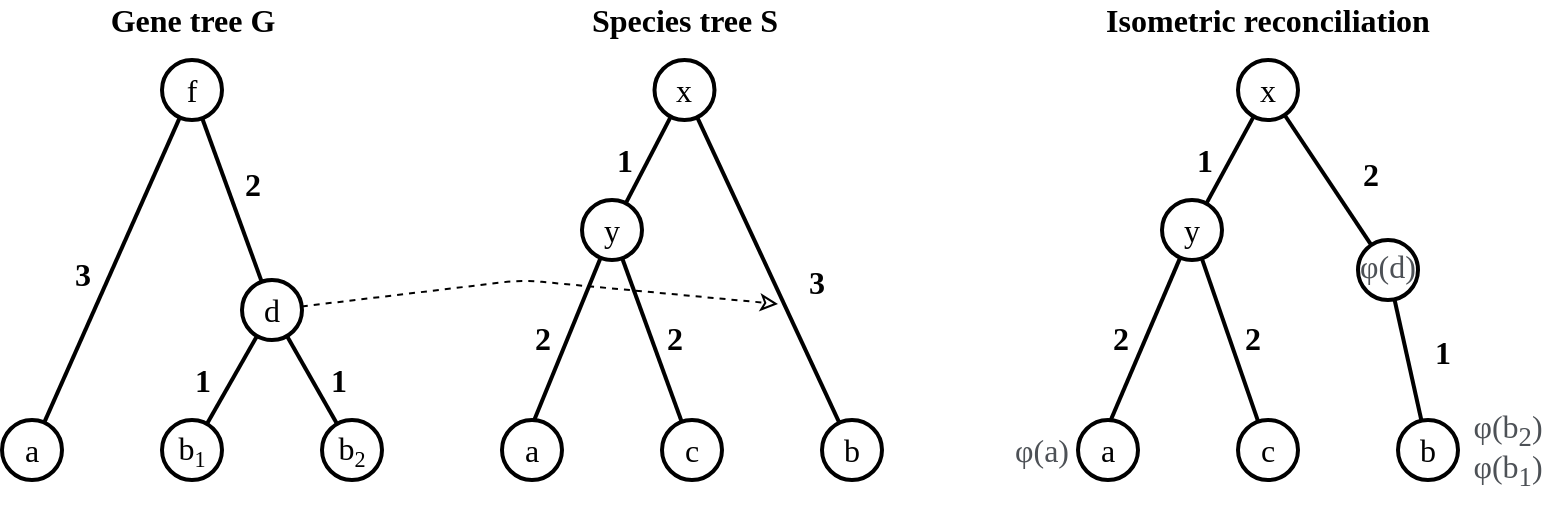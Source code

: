 <mxfile version="13.0.5" type="device"><diagram id="PamCH7fTlw8cQZK-9Y4O" name="Page-1"><mxGraphModel dx="868" dy="401" grid="1" gridSize="10" guides="1" tooltips="1" connect="1" arrows="1" fold="1" page="1" pageScale="1" pageWidth="1169" pageHeight="827" math="0" shadow="0"><root><mxCell id="0"/><mxCell id="1" parent="0"/><mxCell id="pZXTDJuxDjyP7QAB3gru-41" value="1" style="endArrow=none;html=1;strokeWidth=2;fontSize=16;fontFamily=Times New Roman;fontStyle=1" edge="1" parent="1" source="pZXTDJuxDjyP7QAB3gru-7" target="pZXTDJuxDjyP7QAB3gru-40"><mxGeometry x="0.246" y="-11" width="50" height="50" relative="1" as="geometry"><mxPoint x="460.617" y="169.345" as="sourcePoint"/><mxPoint x="440" y="230" as="targetPoint"/><mxPoint as="offset"/></mxGeometry></mxCell><mxCell id="pZXTDJuxDjyP7QAB3gru-39" value="3" style="endArrow=none;html=1;strokeWidth=2;fontSize=16;fontFamily=Times New Roman;fontStyle=1" edge="1" parent="1" source="b0q86MQhumMjU_RavdkW-11" target="b0q86MQhumMjU_RavdkW-1"><mxGeometry x="0.097" y="-13" width="50" height="50" relative="1" as="geometry"><mxPoint x="200" y="150" as="sourcePoint"/><mxPoint x="140" y="325.65" as="targetPoint"/><mxPoint as="offset"/></mxGeometry></mxCell><mxCell id="b0q86MQhumMjU_RavdkW-1" value="&lt;font&gt;a&lt;/font&gt;" style="ellipse;whiteSpace=wrap;html=1;aspect=fixed;strokeWidth=2;fontSize=16;fontFamily=Times New Roman;" parent="1" vertex="1"><mxGeometry x="130" y="320" width="30" height="30" as="geometry"/></mxCell><mxCell id="b0q86MQhumMjU_RavdkW-2" value="&lt;p class=&quot;MsoNormal&quot;&gt;&lt;span style=&quot;&quot;&gt;b&lt;span style=&quot;font-size: 13.333px&quot;&gt;&lt;sub&gt;1&lt;/sub&gt;&lt;/span&gt;&lt;/span&gt;&lt;/p&gt;" style="ellipse;whiteSpace=wrap;html=1;aspect=fixed;strokeWidth=2;fontSize=16;fontFamily=Times New Roman;" parent="1" vertex="1"><mxGeometry x="210" y="320" width="30" height="30" as="geometry"/></mxCell><mxCell id="b0q86MQhumMjU_RavdkW-3" value="&lt;p class=&quot;MsoNormal&quot;&gt;&lt;span style=&quot;&quot;&gt;b&lt;span style=&quot;font-size: 13.333px&quot;&gt;&lt;sub&gt;2&lt;/sub&gt;&lt;/span&gt;&lt;/span&gt;&lt;/p&gt;" style="ellipse;whiteSpace=wrap;html=1;aspect=fixed;strokeWidth=2;fontSize=16;fontFamily=Times New Roman;" parent="1" vertex="1"><mxGeometry x="290" y="320" width="30" height="30" as="geometry"/></mxCell><mxCell id="b0q86MQhumMjU_RavdkW-10" value="&lt;font style=&quot;font-size: 16px;&quot;&gt;d&lt;/font&gt;" style="ellipse;whiteSpace=wrap;html=1;aspect=fixed;strokeWidth=2;fontSize=16;fontFamily=Times New Roman;" parent="1" vertex="1"><mxGeometry x="250" y="250" width="30" height="30" as="geometry"/></mxCell><mxCell id="b0q86MQhumMjU_RavdkW-11" value="&lt;font style=&quot;font-size: 16px&quot;&gt;f&lt;/font&gt;" style="ellipse;whiteSpace=wrap;html=1;aspect=fixed;strokeWidth=2;fontSize=16;fontFamily=Times New Roman;" parent="1" vertex="1"><mxGeometry x="210" y="140" width="30" height="30" as="geometry"/></mxCell><mxCell id="b0q86MQhumMjU_RavdkW-13" value="1" style="endArrow=none;html=1;strokeWidth=2;fontSize=16;fontFamily=Times New Roman;fontStyle=1" parent="1" source="b0q86MQhumMjU_RavdkW-10" target="b0q86MQhumMjU_RavdkW-3" edge="1"><mxGeometry x="0.246" y="11" width="50" height="50" relative="1" as="geometry"><mxPoint x="190" y="400" as="sourcePoint"/><mxPoint x="240" y="350" as="targetPoint"/><mxPoint as="offset"/></mxGeometry></mxCell><mxCell id="b0q86MQhumMjU_RavdkW-14" value="" style="endArrow=none;html=1;strokeWidth=2;fontSize=16;fontFamily=Times New Roman;" parent="1" source="b0q86MQhumMjU_RavdkW-10" target="b0q86MQhumMjU_RavdkW-2" edge="1"><mxGeometry width="50" height="50" relative="1" as="geometry"><mxPoint x="261.708" y="248.416" as="sourcePoint"/><mxPoint x="288.292" y="301.584" as="targetPoint"/></mxGeometry></mxCell><mxCell id="pZXTDJuxDjyP7QAB3gru-18" value="&lt;font&gt;&lt;b&gt;1&lt;/b&gt;&lt;/font&gt;" style="edgeLabel;html=1;align=center;verticalAlign=middle;resizable=0;points=[];fontSize=16;fontFamily=Times New Roman;" vertex="1" connectable="0" parent="b0q86MQhumMjU_RavdkW-14"><mxGeometry x="-0.382" y="-3" relative="1" as="geometry"><mxPoint x="-17.01" y="9.57" as="offset"/></mxGeometry></mxCell><mxCell id="b0q86MQhumMjU_RavdkW-16" value="2" style="endArrow=none;html=1;strokeWidth=2;fontSize=16;fontStyle=1;fontFamily=Times New Roman;" parent="1" source="b0q86MQhumMjU_RavdkW-11" target="b0q86MQhumMjU_RavdkW-10" edge="1"><mxGeometry x="-0.098" y="12" width="50" height="50" relative="1" as="geometry"><mxPoint x="281.708" y="268.416" as="sourcePoint"/><mxPoint x="308.292" y="321.584" as="targetPoint"/><mxPoint as="offset"/></mxGeometry></mxCell><mxCell id="pZXTDJuxDjyP7QAB3gru-2" value="2" style="endArrow=none;html=1;strokeWidth=2;entryX=0.333;entryY=0.5;entryDx=0;entryDy=0;entryPerimeter=0;fontSize=16;fontFamily=Times New Roman;fontStyle=1" edge="1" parent="1" source="pZXTDJuxDjyP7QAB3gru-40" target="pZXTDJuxDjyP7QAB3gru-3"><mxGeometry x="-0.074" y="-12" width="50" height="50" relative="1" as="geometry"><mxPoint x="595" y="145" as="sourcePoint"/><mxPoint x="688.292" y="311.584" as="targetPoint"/><mxPoint as="offset"/></mxGeometry></mxCell><mxCell id="pZXTDJuxDjyP7QAB3gru-3" value="&lt;font style=&quot;font-size: 16px;&quot;&gt;a&lt;/font&gt;" style="ellipse;whiteSpace=wrap;html=1;aspect=fixed;strokeWidth=2;fontSize=16;fontFamily=Times New Roman;" vertex="1" parent="1"><mxGeometry x="380" y="320" width="30" height="30" as="geometry"/></mxCell><mxCell id="pZXTDJuxDjyP7QAB3gru-6" value="&lt;font style=&quot;font-size: 16px&quot;&gt;b&lt;/font&gt;" style="ellipse;whiteSpace=wrap;html=1;aspect=fixed;strokeWidth=2;fontSize=16;fontFamily=Times New Roman;" vertex="1" parent="1"><mxGeometry x="540" y="320" width="30" height="30" as="geometry"/></mxCell><mxCell id="pZXTDJuxDjyP7QAB3gru-7" value="&lt;font style=&quot;font-size: 16px&quot;&gt;x&lt;/font&gt;" style="ellipse;whiteSpace=wrap;html=1;aspect=fixed;strokeWidth=2;fontSize=16;fontFamily=Times New Roman;" vertex="1" parent="1"><mxGeometry x="456.25" y="140" width="30" height="30" as="geometry"/></mxCell><mxCell id="pZXTDJuxDjyP7QAB3gru-10" value="" style="endArrow=none;html=1;strokeWidth=2;fontSize=16;fontFamily=Times New Roman;" edge="1" parent="1" source="pZXTDJuxDjyP7QAB3gru-7" target="pZXTDJuxDjyP7QAB3gru-6"><mxGeometry width="50" height="50" relative="1" as="geometry"><mxPoint x="671.708" y="268.416" as="sourcePoint"/><mxPoint x="698.292" y="321.584" as="targetPoint"/></mxGeometry></mxCell><mxCell id="pZXTDJuxDjyP7QAB3gru-21" value="&lt;b&gt;3&lt;br&gt;&lt;/b&gt;" style="edgeLabel;html=1;align=center;verticalAlign=middle;resizable=0;points=[];fontSize=16;fontFamily=Times New Roman;" vertex="1" connectable="0" parent="pZXTDJuxDjyP7QAB3gru-10"><mxGeometry x="0.216" y="-3" relative="1" as="geometry"><mxPoint x="18.48" y="-11.8" as="offset"/></mxGeometry></mxCell><mxCell id="pZXTDJuxDjyP7QAB3gru-40" value="&lt;font style=&quot;font-size: 16px&quot;&gt;y&lt;/font&gt;" style="ellipse;whiteSpace=wrap;html=1;aspect=fixed;strokeWidth=2;fontSize=16;fontFamily=Times New Roman;" vertex="1" parent="1"><mxGeometry x="420" y="210" width="30" height="30" as="geometry"/></mxCell><mxCell id="pZXTDJuxDjyP7QAB3gru-42" value="&lt;font style=&quot;font-size: 16px&quot;&gt;c&lt;/font&gt;" style="ellipse;whiteSpace=wrap;html=1;aspect=fixed;strokeWidth=2;fontSize=16;fontFamily=Times New Roman;" vertex="1" parent="1"><mxGeometry x="460" y="320" width="30" height="30" as="geometry"/></mxCell><mxCell id="pZXTDJuxDjyP7QAB3gru-44" value="2" style="endArrow=none;html=1;strokeWidth=2;fontSize=16;fontFamily=Times New Roman;fontStyle=1" edge="1" parent="1" source="pZXTDJuxDjyP7QAB3gru-40" target="pZXTDJuxDjyP7QAB3gru-42"><mxGeometry x="0.069" y="11" width="50" height="50" relative="1" as="geometry"><mxPoint x="430.452" y="249.294" as="sourcePoint"/><mxPoint x="399.99" y="345" as="targetPoint"/><mxPoint as="offset"/></mxGeometry></mxCell><mxCell id="pZXTDJuxDjyP7QAB3gru-45" value="" style="endArrow=classic;html=1;dashed=1;fontFamily=Times New Roman;fontSize=16;endFill=0;" edge="1" parent="1" source="b0q86MQhumMjU_RavdkW-10"><mxGeometry width="50" height="50" relative="1" as="geometry"><mxPoint x="400" y="280" as="sourcePoint"/><mxPoint x="518" y="262" as="targetPoint"/><Array as="points"><mxPoint x="390" y="250"/></Array></mxGeometry></mxCell><mxCell id="pZXTDJuxDjyP7QAB3gru-46" value="1" style="endArrow=none;html=1;strokeWidth=2;fontSize=16;fontFamily=Times New Roman;fontStyle=1" edge="1" parent="1" source="pZXTDJuxDjyP7QAB3gru-50" target="pZXTDJuxDjyP7QAB3gru-53"><mxGeometry x="0.246" y="-11" width="50" height="50" relative="1" as="geometry"><mxPoint x="733.617" y="169.345" as="sourcePoint"/><mxPoint x="713" y="230" as="targetPoint"/><mxPoint as="offset"/></mxGeometry></mxCell><mxCell id="pZXTDJuxDjyP7QAB3gru-47" value="2" style="endArrow=none;html=1;strokeWidth=2;entryX=0.333;entryY=0.5;entryDx=0;entryDy=0;entryPerimeter=0;fontSize=16;fontFamily=Times New Roman;fontStyle=1" edge="1" parent="1" source="pZXTDJuxDjyP7QAB3gru-53" target="pZXTDJuxDjyP7QAB3gru-48"><mxGeometry x="-0.074" y="-12" width="50" height="50" relative="1" as="geometry"><mxPoint x="868" y="145" as="sourcePoint"/><mxPoint x="961.292" y="311.584" as="targetPoint"/><mxPoint as="offset"/></mxGeometry></mxCell><mxCell id="pZXTDJuxDjyP7QAB3gru-48" value="&lt;font style=&quot;font-size: 16px;&quot;&gt;a&lt;/font&gt;" style="ellipse;whiteSpace=wrap;html=1;aspect=fixed;strokeWidth=2;fontSize=16;fontFamily=Times New Roman;" vertex="1" parent="1"><mxGeometry x="668" y="320" width="30" height="30" as="geometry"/></mxCell><mxCell id="pZXTDJuxDjyP7QAB3gru-49" value="&lt;font style=&quot;font-size: 16px&quot;&gt;b&lt;/font&gt;" style="ellipse;whiteSpace=wrap;html=1;aspect=fixed;strokeWidth=2;fontSize=16;fontFamily=Times New Roman;" vertex="1" parent="1"><mxGeometry x="828" y="320" width="30" height="30" as="geometry"/></mxCell><mxCell id="pZXTDJuxDjyP7QAB3gru-50" value="&lt;font style=&quot;font-size: 16px&quot;&gt;x&lt;/font&gt;" style="ellipse;whiteSpace=wrap;html=1;aspect=fixed;strokeWidth=2;fontSize=16;fontFamily=Times New Roman;" vertex="1" parent="1"><mxGeometry x="748" y="140" width="30" height="30" as="geometry"/></mxCell><mxCell id="pZXTDJuxDjyP7QAB3gru-51" value="" style="endArrow=none;html=1;strokeWidth=2;fontSize=16;fontFamily=Times New Roman;" edge="1" parent="1" source="pZXTDJuxDjyP7QAB3gru-56" target="pZXTDJuxDjyP7QAB3gru-49"><mxGeometry width="50" height="50" relative="1" as="geometry"><mxPoint x="944.708" y="268.416" as="sourcePoint"/><mxPoint x="971.292" y="321.584" as="targetPoint"/></mxGeometry></mxCell><mxCell id="pZXTDJuxDjyP7QAB3gru-52" value="&lt;b&gt;1&lt;br&gt;&lt;/b&gt;" style="edgeLabel;html=1;align=center;verticalAlign=middle;resizable=0;points=[];fontSize=16;fontFamily=Times New Roman;" vertex="1" connectable="0" parent="pZXTDJuxDjyP7QAB3gru-51"><mxGeometry x="0.216" y="-3" relative="1" as="geometry"><mxPoint x="18.48" y="-11.8" as="offset"/></mxGeometry></mxCell><mxCell id="pZXTDJuxDjyP7QAB3gru-53" value="&lt;font style=&quot;font-size: 16px&quot;&gt;y&lt;/font&gt;" style="ellipse;whiteSpace=wrap;html=1;aspect=fixed;strokeWidth=2;fontSize=16;fontFamily=Times New Roman;" vertex="1" parent="1"><mxGeometry x="710" y="210" width="30" height="30" as="geometry"/></mxCell><mxCell id="pZXTDJuxDjyP7QAB3gru-54" value="&lt;font style=&quot;font-size: 16px&quot;&gt;c&lt;/font&gt;" style="ellipse;whiteSpace=wrap;html=1;aspect=fixed;strokeWidth=2;fontSize=16;fontFamily=Times New Roman;" vertex="1" parent="1"><mxGeometry x="748" y="320" width="30" height="30" as="geometry"/></mxCell><mxCell id="pZXTDJuxDjyP7QAB3gru-55" value="2" style="endArrow=none;html=1;strokeWidth=2;fontSize=16;fontFamily=Times New Roman;fontStyle=1" edge="1" parent="1" source="pZXTDJuxDjyP7QAB3gru-53" target="pZXTDJuxDjyP7QAB3gru-54"><mxGeometry x="0.069" y="11" width="50" height="50" relative="1" as="geometry"><mxPoint x="703.452" y="249.294" as="sourcePoint"/><mxPoint x="672.99" y="345" as="targetPoint"/><mxPoint as="offset"/></mxGeometry></mxCell><mxCell id="pZXTDJuxDjyP7QAB3gru-56" value="" style="ellipse;whiteSpace=wrap;html=1;aspect=fixed;strokeWidth=2;fontSize=16;fontFamily=Times New Roman;" vertex="1" parent="1"><mxGeometry x="808" y="230" width="30" height="30" as="geometry"/></mxCell><mxCell id="pZXTDJuxDjyP7QAB3gru-57" value="" style="endArrow=none;html=1;strokeWidth=2;fontSize=16;fontFamily=Times New Roman;" edge="1" parent="1" source="pZXTDJuxDjyP7QAB3gru-50" target="pZXTDJuxDjyP7QAB3gru-56"><mxGeometry width="50" height="50" relative="1" as="geometry"><mxPoint x="741.947" y="169.471" as="sourcePoint"/><mxPoint x="783.985" y="320.547" as="targetPoint"/></mxGeometry></mxCell><mxCell id="pZXTDJuxDjyP7QAB3gru-58" value="&lt;b&gt;2&lt;br&gt;&lt;/b&gt;" style="edgeLabel;html=1;align=center;verticalAlign=middle;resizable=0;points=[];fontSize=16;fontFamily=Times New Roman;" vertex="1" connectable="0" parent="pZXTDJuxDjyP7QAB3gru-57"><mxGeometry x="0.216" y="-3" relative="1" as="geometry"><mxPoint x="18.48" y="-11.8" as="offset"/></mxGeometry></mxCell><mxCell id="pZXTDJuxDjyP7QAB3gru-59" value="&lt;span style=&quot;color: rgb(77, 81, 86); text-align: left;&quot;&gt;&lt;font style=&quot;font-size: 16px&quot;&gt;φ(d)&lt;/font&gt;&lt;/span&gt;" style="text;html=1;strokeColor=none;fillColor=none;align=center;verticalAlign=middle;whiteSpace=wrap;rounded=0;fontFamily=Times New Roman;fontSize=16;labelBorderColor=none;labelBackgroundColor=none;" vertex="1" parent="1"><mxGeometry x="803" y="233" width="40" height="20" as="geometry"/></mxCell><mxCell id="pZXTDJuxDjyP7QAB3gru-60" value="&lt;span style=&quot;color: rgb(77 , 81 , 86) ; text-align: left ; background-color: rgb(255 , 255 , 255)&quot;&gt;&lt;font style=&quot;font-size: 16px&quot;&gt;φ(a)&lt;/font&gt;&lt;/span&gt;" style="text;html=1;strokeColor=none;fillColor=none;align=center;verticalAlign=middle;whiteSpace=wrap;rounded=0;fontFamily=Times New Roman;fontSize=16;" vertex="1" parent="1"><mxGeometry x="630" y="325" width="40" height="20" as="geometry"/></mxCell><mxCell id="pZXTDJuxDjyP7QAB3gru-61" value="&lt;span style=&quot;color: rgb(77 , 81 , 86) ; text-align: left ; background-color: rgb(255 , 255 , 255)&quot;&gt;φ(b&lt;sub&gt;1&lt;/sub&gt;)&lt;/span&gt;" style="text;html=1;strokeColor=none;fillColor=none;align=center;verticalAlign=middle;whiteSpace=wrap;rounded=0;fontFamily=Times New Roman;fontSize=16;" vertex="1" parent="1"><mxGeometry x="863" y="335" width="40" height="20" as="geometry"/></mxCell><mxCell id="pZXTDJuxDjyP7QAB3gru-62" value="&lt;font style=&quot;font-size: 16px&quot;&gt;&lt;span style=&quot;color: rgb(77 , 81 , 86) ; text-align: left ; background-color: rgb(255 , 255 , 255)&quot;&gt;φ(b&lt;/span&gt;&lt;span style=&quot;color: rgb(77 , 81 , 86) ; text-align: left ; background-color: rgb(255 , 255 , 255)&quot;&gt;&lt;sub&gt;2&lt;/sub&gt;)&lt;/span&gt;&lt;/font&gt;" style="text;html=1;strokeColor=none;fillColor=none;align=center;verticalAlign=middle;whiteSpace=wrap;rounded=0;fontFamily=Times New Roman;fontSize=16;" vertex="1" parent="1"><mxGeometry x="863" y="315" width="40" height="20" as="geometry"/></mxCell><mxCell id="pZXTDJuxDjyP7QAB3gru-65" value="&lt;b&gt;Gene tree G&lt;/b&gt;" style="text;html=1;strokeColor=none;fillColor=none;align=center;verticalAlign=middle;whiteSpace=wrap;rounded=0;labelBackgroundColor=none;fontFamily=Times New Roman;fontSize=16;" vertex="1" parent="1"><mxGeometry x="177.5" y="110" width="95" height="20" as="geometry"/></mxCell><mxCell id="pZXTDJuxDjyP7QAB3gru-66" value="&lt;b&gt;Species tree S&lt;/b&gt;" style="text;html=1;strokeColor=none;fillColor=none;align=center;verticalAlign=middle;whiteSpace=wrap;rounded=0;labelBackgroundColor=none;fontFamily=Times New Roman;fontSize=16;" vertex="1" parent="1"><mxGeometry x="420" y="110" width="102.5" height="20" as="geometry"/></mxCell><mxCell id="pZXTDJuxDjyP7QAB3gru-67" value="&lt;b&gt;Isometric reconciliation&lt;/b&gt;" style="text;html=1;strokeColor=none;fillColor=none;align=center;verticalAlign=middle;whiteSpace=wrap;rounded=0;labelBackgroundColor=none;fontFamily=Times New Roman;fontSize=16;" vertex="1" parent="1"><mxGeometry x="674.25" y="110" width="177.5" height="20" as="geometry"/></mxCell></root></mxGraphModel></diagram></mxfile>
